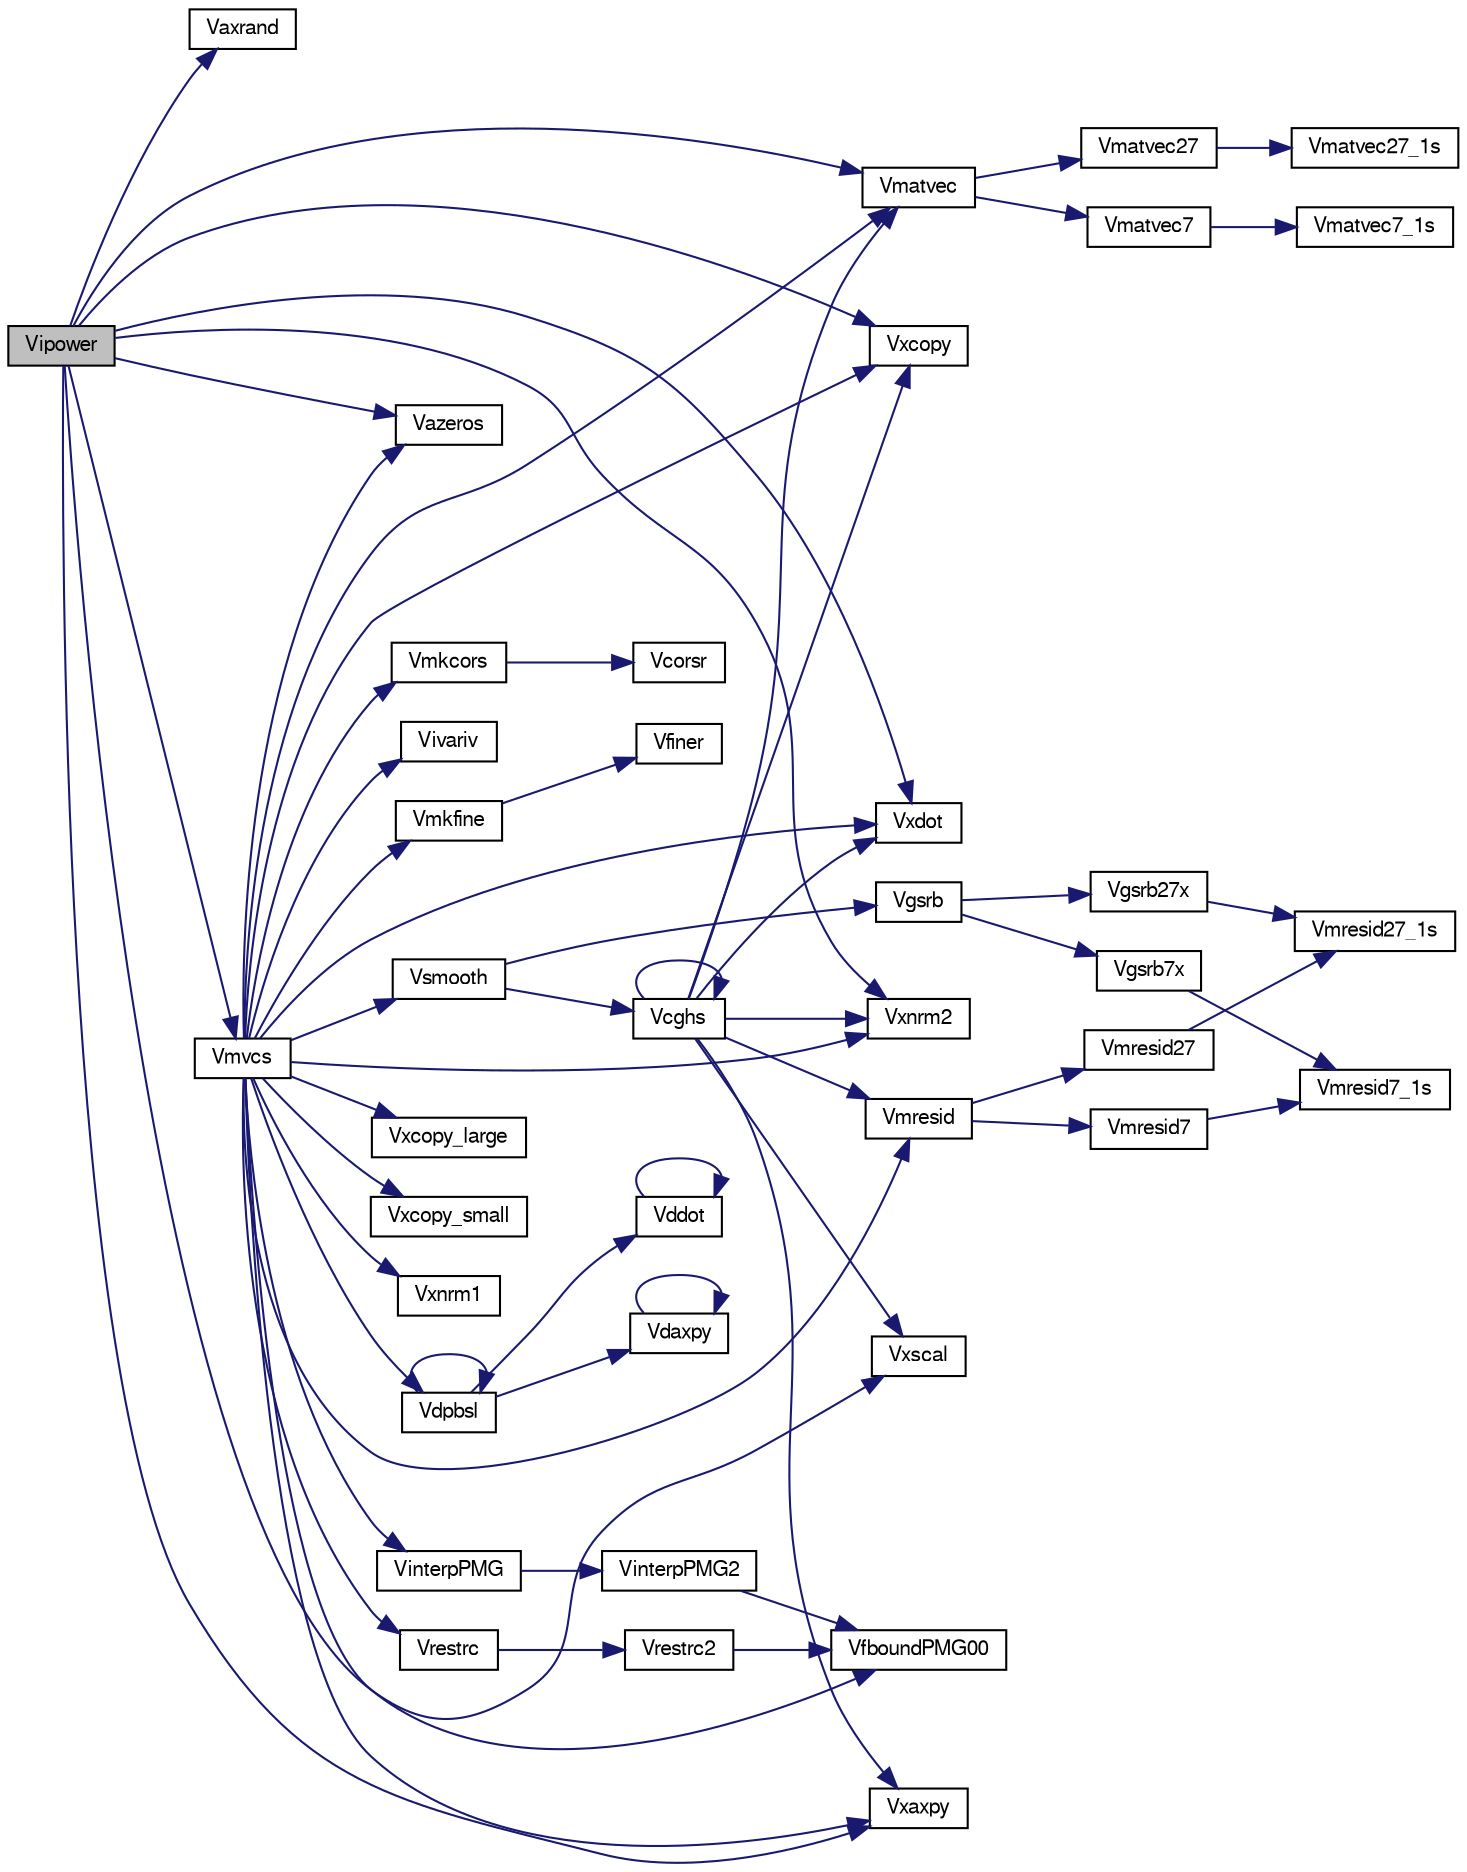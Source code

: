 digraph G
{
  edge [fontname="FreeSans",fontsize="10",labelfontname="FreeSans",labelfontsize="10"];
  node [fontname="FreeSans",fontsize="10",shape=record];
  rankdir=LR;
  Node1 [label="Vipower",height=0.2,width=0.4,color="black", fillcolor="grey75", style="filled" fontcolor="black"];
  Node1 -> Node2 [color="midnightblue",fontsize="10",style="solid",fontname="FreeSans"];
  Node2 [label="Vaxrand",height=0.2,width=0.4,color="black", fillcolor="white", style="filled",URL="$mikpckd_8h.html#a0cc1b42e9c573d4c0b960afda283b0b1",tooltip="Fill grid function with random values, including boundary values."];
  Node1 -> Node3 [color="midnightblue",fontsize="10",style="solid",fontname="FreeSans"];
  Node3 [label="Vazeros",height=0.2,width=0.4,color="black", fillcolor="white", style="filled",URL="$mikpckd_8h.html#ad9648f5e231786d88b395ba412063c4b",tooltip="Zero out operation for a grid function, including boundary values."];
  Node1 -> Node4 [color="midnightblue",fontsize="10",style="solid",fontname="FreeSans"];
  Node4 [label="Vmatvec",height=0.2,width=0.4,color="black", fillcolor="white", style="filled",URL="$matvecd_8h.html#a3550f412c9793915998671c2c0b8df4f",tooltip="Break the matrix data-structure into diagonals and then call the matrix-vector routine."];
  Node4 -> Node5 [color="midnightblue",fontsize="10",style="solid",fontname="FreeSans"];
  Node5 [label="Vmatvec27",height=0.2,width=0.4,color="black", fillcolor="white", style="filled",URL="$matvecd_8h.html#a20925845b383dba21bf7fb7dafb340b0"];
  Node5 -> Node6 [color="midnightblue",fontsize="10",style="solid",fontname="FreeSans"];
  Node6 [label="Vmatvec27_1s",height=0.2,width=0.4,color="black", fillcolor="white", style="filled",URL="$matvecd_8h.html#afdd47ebf5a388815a71a5a7331ca886e"];
  Node4 -> Node7 [color="midnightblue",fontsize="10",style="solid",fontname="FreeSans"];
  Node7 [label="Vmatvec7",height=0.2,width=0.4,color="black", fillcolor="white", style="filled",URL="$matvecd_8h.html#ae6b8553ded343f1ee7d0d4011a560141"];
  Node7 -> Node8 [color="midnightblue",fontsize="10",style="solid",fontname="FreeSans"];
  Node8 [label="Vmatvec7_1s",height=0.2,width=0.4,color="black", fillcolor="white", style="filled",URL="$matvecd_8h.html#a7cdea00c982b9b4ef1e9de29f92045fb"];
  Node1 -> Node9 [color="midnightblue",fontsize="10",style="solid",fontname="FreeSans"];
  Node9 [label="Vmvcs",height=0.2,width=0.4,color="black", fillcolor="white", style="filled",URL="$mgcsd_8h.html#ab7f955448bd40d97f3b1b3ac91b9f21c",tooltip="Screaming linear multilevel method."];
  Node9 -> Node3 [color="midnightblue",fontsize="10",style="solid",fontname="FreeSans"];
  Node9 -> Node10 [color="midnightblue",fontsize="10",style="solid",fontname="FreeSans"];
  Node10 [label="Vdpbsl",height=0.2,width=0.4,color="black", fillcolor="white", style="filled",URL="$mlinpckd_8h.html#aa6b1f5bd8bb97680316ad7b55559b016",tooltip="Solves the double precision symmetric positive definite band system A*X = B using the factors compute..."];
  Node10 -> Node11 [color="midnightblue",fontsize="10",style="solid",fontname="FreeSans"];
  Node11 [label="Vdaxpy",height=0.2,width=0.4,color="black", fillcolor="white", style="filled",URL="$mlinpckd_8h.html#a06256cbb335c7d0f794b89394bfbc8d4"];
  Node11 -> Node11 [color="midnightblue",fontsize="10",style="solid",fontname="FreeSans"];
  Node10 -> Node12 [color="midnightblue",fontsize="10",style="solid",fontname="FreeSans"];
  Node12 [label="Vddot",height=0.2,width=0.4,color="black", fillcolor="white", style="filled",URL="$mlinpckd_8h.html#aa8b2179513ca6537247906754014fcc7"];
  Node12 -> Node12 [color="midnightblue",fontsize="10",style="solid",fontname="FreeSans"];
  Node10 -> Node10 [color="midnightblue",fontsize="10",style="solid",fontname="FreeSans"];
  Node9 -> Node13 [color="midnightblue",fontsize="10",style="solid",fontname="FreeSans"];
  Node13 [label="VfboundPMG00",height=0.2,width=0.4,color="black", fillcolor="white", style="filled",URL="$mikpckd_8h.html#aa5cd2792bb251ae2ee940d0b7de06a42",tooltip="Initialize a grid function to have a zero boundary value."];
  Node9 -> Node14 [color="midnightblue",fontsize="10",style="solid",fontname="FreeSans"];
  Node14 [label="VinterpPMG",height=0.2,width=0.4,color="black", fillcolor="white", style="filled",URL="$matvecd_8h.html#a9c1d062d8b452deeffc8e759fdc8f246",tooltip="Apply the prolongation operator."];
  Node14 -> Node15 [color="midnightblue",fontsize="10",style="solid",fontname="FreeSans"];
  Node15 [label="VinterpPMG2",height=0.2,width=0.4,color="black", fillcolor="white", style="filled",URL="$matvecd_8h.html#a5d497618aca91752806dbae6e0d94626"];
  Node15 -> Node13 [color="midnightblue",fontsize="10",style="solid",fontname="FreeSans"];
  Node9 -> Node16 [color="midnightblue",fontsize="10",style="solid",fontname="FreeSans"];
  Node16 [label="Vivariv",height=0.2,width=0.4,color="black", fillcolor="white", style="filled",URL="$mgsubd_8h.html#ae48ff034897f3c1c594d8873c730fe8b",tooltip="Coarsen a single dimension of a grid Compute the number of grid points in the coarser grid..."];
  Node9 -> Node4 [color="midnightblue",fontsize="10",style="solid",fontname="FreeSans"];
  Node9 -> Node17 [color="midnightblue",fontsize="10",style="solid",fontname="FreeSans"];
  Node17 [label="Vmkcors",height=0.2,width=0.4,color="black", fillcolor="white", style="filled",URL="$mgsubd_8h.html#abb5cb28581c88bf4adaab11d35484ac7",tooltip="Coarsen a grid Compute the number of grid points in the coarser grid, given the number of grid points..."];
  Node17 -> Node18 [color="midnightblue",fontsize="10",style="solid",fontname="FreeSans"];
  Node18 [label="Vcorsr",height=0.2,width=0.4,color="black", fillcolor="white", style="filled",URL="$mgsubd_8h.html#aec1ae6e963b514a637ca71305e332856",tooltip="Coarsen a grid Compute the number of grid points in the coarser grid, given the number of grid points..."];
  Node9 -> Node19 [color="midnightblue",fontsize="10",style="solid",fontname="FreeSans"];
  Node19 [label="Vmkfine",height=0.2,width=0.4,color="black", fillcolor="white", style="filled",URL="$mgsubd_8h.html#a7b0bd272745e2c31bf1ebc11a8d40b2d",tooltip="Refine a grid Compute the number of grid points in the finer grid, given the number of grid points in..."];
  Node19 -> Node20 [color="midnightblue",fontsize="10",style="solid",fontname="FreeSans"];
  Node20 [label="Vfiner",height=0.2,width=0.4,color="black", fillcolor="white", style="filled",URL="$mgsubd_8h.html#a289005afa37681fe1162a04291037413",tooltip="Refine a grid Compute the number of grid points in the finer grid, given the number of grid points in..."];
  Node9 -> Node21 [color="midnightblue",fontsize="10",style="solid",fontname="FreeSans"];
  Node21 [label="Vmresid",height=0.2,width=0.4,color="black", fillcolor="white", style="filled",URL="$matvecd_8h.html#aaa7843124ee62ccb6d9469363a8cd6a6",tooltip="Break the matrix data-structure into diagonals and then call the residual routine."];
  Node21 -> Node22 [color="midnightblue",fontsize="10",style="solid",fontname="FreeSans"];
  Node22 [label="Vmresid27",height=0.2,width=0.4,color="black", fillcolor="white", style="filled",URL="$matvecd_8h.html#a7f825c93285a5e22ac0b505ef1834da1"];
  Node22 -> Node23 [color="midnightblue",fontsize="10",style="solid",fontname="FreeSans"];
  Node23 [label="Vmresid27_1s",height=0.2,width=0.4,color="black", fillcolor="white", style="filled",URL="$matvecd_8h.html#a0c381239d197298b29b8310540c6dd48"];
  Node21 -> Node24 [color="midnightblue",fontsize="10",style="solid",fontname="FreeSans"];
  Node24 [label="Vmresid7",height=0.2,width=0.4,color="black", fillcolor="white", style="filled",URL="$matvecd_8h.html#acdf5e00def4da6b7fcda91bd3510cdb9"];
  Node24 -> Node25 [color="midnightblue",fontsize="10",style="solid",fontname="FreeSans"];
  Node25 [label="Vmresid7_1s",height=0.2,width=0.4,color="black", fillcolor="white", style="filled",URL="$matvecd_8h.html#af2083c2638126d9bf7c729cb9686758c"];
  Node9 -> Node26 [color="midnightblue",fontsize="10",style="solid",fontname="FreeSans"];
  Node26 [label="Vrestrc",height=0.2,width=0.4,color="black", fillcolor="white", style="filled",URL="$matvecd_8h.html#aede4c916a1698890f6fdbda54778d491",tooltip="Apply the restriction operator."];
  Node26 -> Node27 [color="midnightblue",fontsize="10",style="solid",fontname="FreeSans"];
  Node27 [label="Vrestrc2",height=0.2,width=0.4,color="black", fillcolor="white", style="filled",URL="$matvecd_8h.html#ade0953634c3377d24922b80b9351c8b5"];
  Node27 -> Node13 [color="midnightblue",fontsize="10",style="solid",fontname="FreeSans"];
  Node9 -> Node28 [color="midnightblue",fontsize="10",style="solid",fontname="FreeSans"];
  Node28 [label="Vsmooth",height=0.2,width=0.4,color="black", fillcolor="white", style="filled",URL="$smoothd_8h.html#a7f469e5b5661e8c176889cde7bed8175",tooltip="call the appropriate linear smoothing routine."];
  Node28 -> Node29 [color="midnightblue",fontsize="10",style="solid",fontname="FreeSans"];
  Node29 [label="Vcghs",height=0.2,width=0.4,color="black", fillcolor="white", style="filled",URL="$cgd_8h.html#a7c7f5d86bfd491a12a1fbe4e44a15246"];
  Node29 -> Node29 [color="midnightblue",fontsize="10",style="solid",fontname="FreeSans"];
  Node29 -> Node4 [color="midnightblue",fontsize="10",style="solid",fontname="FreeSans"];
  Node29 -> Node21 [color="midnightblue",fontsize="10",style="solid",fontname="FreeSans"];
  Node29 -> Node30 [color="midnightblue",fontsize="10",style="solid",fontname="FreeSans"];
  Node30 [label="Vxaxpy",height=0.2,width=0.4,color="black", fillcolor="white", style="filled",URL="$mikpckd_8h.html#ac453601512aae1d82a7bf7c14326f0b6",tooltip="saxpy operation for a grid function with boundary values."];
  Node29 -> Node31 [color="midnightblue",fontsize="10",style="solid",fontname="FreeSans"];
  Node31 [label="Vxcopy",height=0.2,width=0.4,color="black", fillcolor="white", style="filled",URL="$mikpckd_8h.html#a964d91008dba76f460e36b9a207fb2af",tooltip="Copy operation for a grid function with boundary values. Quite simply copies one 3d matrix to another..."];
  Node29 -> Node32 [color="midnightblue",fontsize="10",style="solid",fontname="FreeSans"];
  Node32 [label="Vxdot",height=0.2,width=0.4,color="black", fillcolor="white", style="filled",URL="$mikpckd_8h.html#a3f117cfb2336b1291164ef351dd2bd69",tooltip="Inner product operation for a grid function with boundary values."];
  Node29 -> Node33 [color="midnightblue",fontsize="10",style="solid",fontname="FreeSans"];
  Node33 [label="Vxnrm2",height=0.2,width=0.4,color="black", fillcolor="white", style="filled",URL="$mikpckd_8h.html#ac7a7f2c804a247ec8b5aea45058e1d26",tooltip="Norm operation for a grid function with boundary values."];
  Node29 -> Node34 [color="midnightblue",fontsize="10",style="solid",fontname="FreeSans"];
  Node34 [label="Vxscal",height=0.2,width=0.4,color="black", fillcolor="white", style="filled",URL="$mikpckd_8h.html#a678a92f4fb3447e6dbbc97bef28e160e",tooltip="Scale operation for a grid function with boundary values."];
  Node28 -> Node35 [color="midnightblue",fontsize="10",style="solid",fontname="FreeSans"];
  Node35 [label="Vgsrb",height=0.2,width=0.4,color="black", fillcolor="white", style="filled",URL="$gsd_8h.html#a3e7151571d9f8a79e8eaf38dbec02197",tooltip="Call the fast diagonal iterative method."];
  Node35 -> Node36 [color="midnightblue",fontsize="10",style="solid",fontname="FreeSans"];
  Node36 [label="Vgsrb27x",height=0.2,width=0.4,color="black", fillcolor="white", style="filled",URL="$gsd_8h.html#a09556d855f1a3899ebde6355298b05f5"];
  Node36 -> Node23 [color="midnightblue",fontsize="10",style="solid",fontname="FreeSans"];
  Node35 -> Node37 [color="midnightblue",fontsize="10",style="solid",fontname="FreeSans"];
  Node37 [label="Vgsrb7x",height=0.2,width=0.4,color="black", fillcolor="white", style="filled",URL="$gsd_8h.html#a70b9996b9824109c5a184fade23cb119"];
  Node37 -> Node25 [color="midnightblue",fontsize="10",style="solid",fontname="FreeSans"];
  Node9 -> Node30 [color="midnightblue",fontsize="10",style="solid",fontname="FreeSans"];
  Node9 -> Node31 [color="midnightblue",fontsize="10",style="solid",fontname="FreeSans"];
  Node9 -> Node38 [color="midnightblue",fontsize="10",style="solid",fontname="FreeSans"];
  Node38 [label="Vxcopy_large",height=0.2,width=0.4,color="black", fillcolor="white", style="filled",URL="$mikpckd_8h.html#af2989f16a64132f085943e0cafca0c5d",tooltip="Copy operation for a grid function with boundary values. Quite simply copies one 3d matrix to another..."];
  Node9 -> Node39 [color="midnightblue",fontsize="10",style="solid",fontname="FreeSans"];
  Node39 [label="Vxcopy_small",height=0.2,width=0.4,color="black", fillcolor="white", style="filled",URL="$mikpckd_8h.html#a6243a4021fb62c2ca1008c747ff8dd7f",tooltip="Copy operation for a grid function with boundary values. Quite simply copies one 3d matrix to another..."];
  Node9 -> Node32 [color="midnightblue",fontsize="10",style="solid",fontname="FreeSans"];
  Node9 -> Node40 [color="midnightblue",fontsize="10",style="solid",fontname="FreeSans"];
  Node40 [label="Vxnrm1",height=0.2,width=0.4,color="black", fillcolor="white", style="filled",URL="$mikpckd_8h.html#ae89d002951e3c000702b22cc44bc9b3c",tooltip="Norm operation for a grid function with boundary values."];
  Node9 -> Node33 [color="midnightblue",fontsize="10",style="solid",fontname="FreeSans"];
  Node1 -> Node30 [color="midnightblue",fontsize="10",style="solid",fontname="FreeSans"];
  Node1 -> Node31 [color="midnightblue",fontsize="10",style="solid",fontname="FreeSans"];
  Node1 -> Node32 [color="midnightblue",fontsize="10",style="solid",fontname="FreeSans"];
  Node1 -> Node33 [color="midnightblue",fontsize="10",style="solid",fontname="FreeSans"];
  Node1 -> Node34 [color="midnightblue",fontsize="10",style="solid",fontname="FreeSans"];
}

